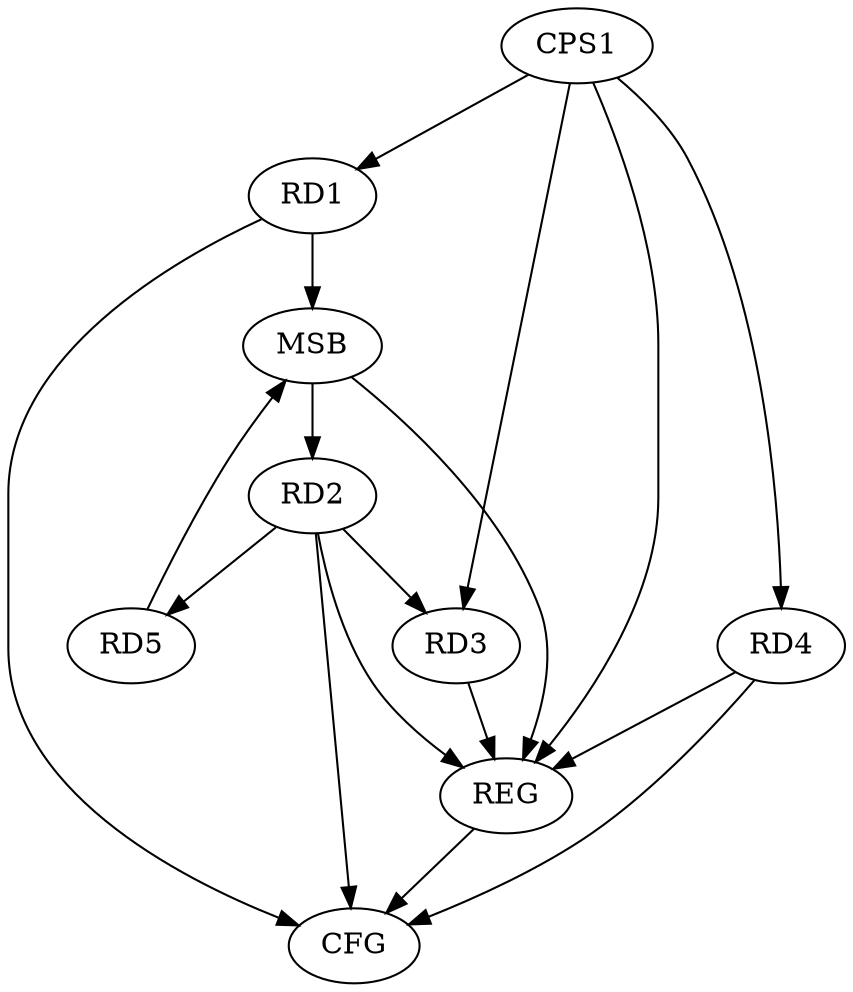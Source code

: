 strict digraph G {
  RD1 [ label="RD1" ];
  RD2 [ label="RD2" ];
  RD3 [ label="RD3" ];
  RD4 [ label="RD4" ];
  RD5 [ label="RD5" ];
  CPS1 [ label="CPS1" ];
  REG [ label="REG" ];
  MSB [ label="MSB" ];
  CFG [ label="CFG" ];
  RD2 -> RD3;
  RD2 -> RD5;
  CPS1 -> RD1;
  CPS1 -> RD3;
  CPS1 -> RD4;
  RD2 -> REG;
  RD3 -> REG;
  RD4 -> REG;
  CPS1 -> REG;
  RD1 -> MSB;
  MSB -> REG;
  RD5 -> MSB;
  MSB -> RD2;
  RD2 -> CFG;
  RD4 -> CFG;
  RD1 -> CFG;
  REG -> CFG;
}
